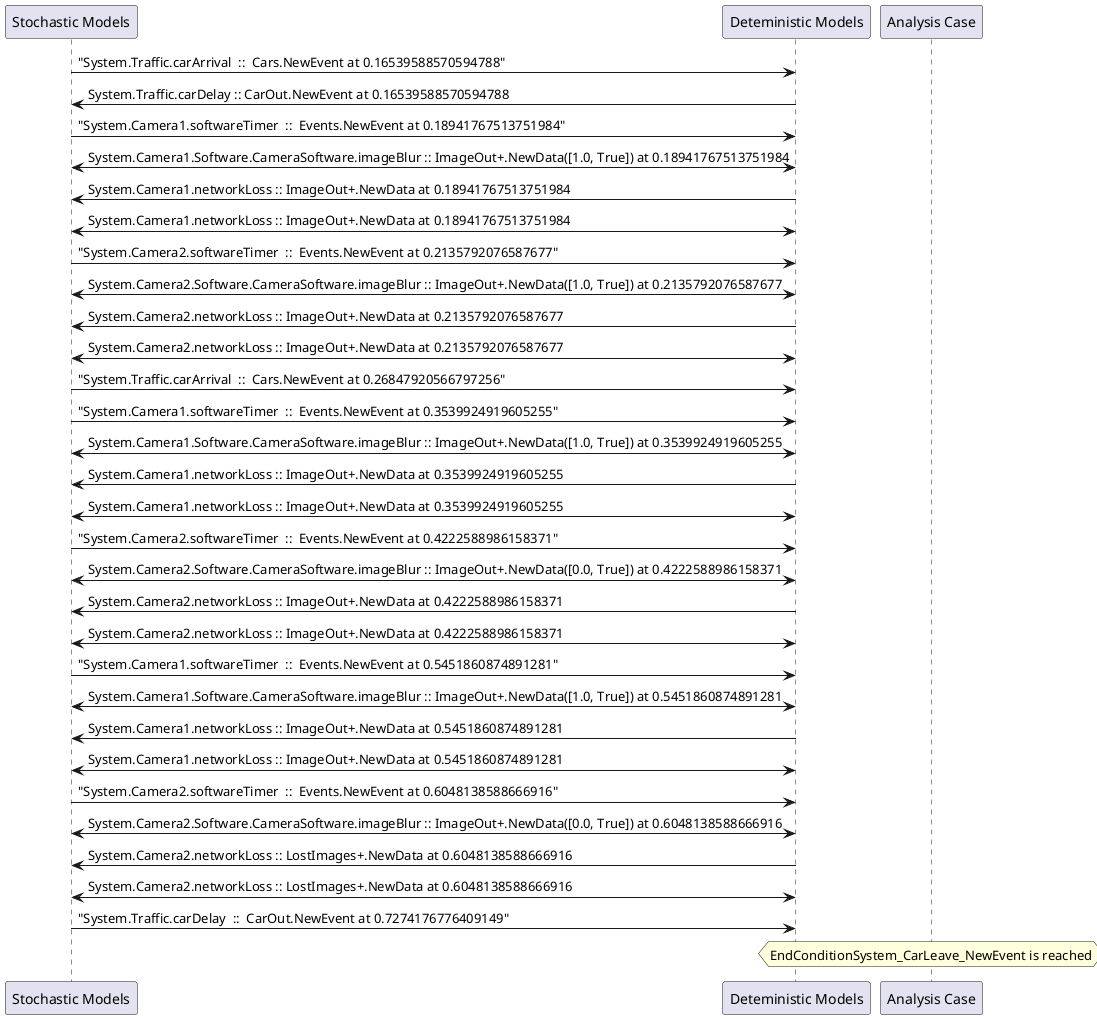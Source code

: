 
	@startuml
	participant "Stochastic Models" as stochmodel
	participant "Deteministic Models" as detmodel
	participant "Analysis Case" as analysis
	{31465_stop} stochmodel -> detmodel : "System.Traffic.carArrival  ::  Cars.NewEvent at 0.16539588570594788"
{31475_start} detmodel -> stochmodel : System.Traffic.carDelay :: CarOut.NewEvent at 0.16539588570594788
{31434_stop} stochmodel -> detmodel : "System.Camera1.softwareTimer  ::  Events.NewEvent at 0.18941767513751984"
detmodel <-> stochmodel : System.Camera1.Software.CameraSoftware.imageBlur :: ImageOut+.NewData([1.0, True]) at 0.18941767513751984
detmodel -> stochmodel : System.Camera1.networkLoss :: ImageOut+.NewData at 0.18941767513751984
detmodel <-> stochmodel : System.Camera1.networkLoss :: ImageOut+.NewData at 0.18941767513751984
{31449_stop} stochmodel -> detmodel : "System.Camera2.softwareTimer  ::  Events.NewEvent at 0.2135792076587677"
detmodel <-> stochmodel : System.Camera2.Software.CameraSoftware.imageBlur :: ImageOut+.NewData([1.0, True]) at 0.2135792076587677
detmodel -> stochmodel : System.Camera2.networkLoss :: ImageOut+.NewData at 0.2135792076587677
detmodel <-> stochmodel : System.Camera2.networkLoss :: ImageOut+.NewData at 0.2135792076587677
{31466_stop} stochmodel -> detmodel : "System.Traffic.carArrival  ::  Cars.NewEvent at 0.26847920566797256"
{31435_stop} stochmodel -> detmodel : "System.Camera1.softwareTimer  ::  Events.NewEvent at 0.3539924919605255"
detmodel <-> stochmodel : System.Camera1.Software.CameraSoftware.imageBlur :: ImageOut+.NewData([1.0, True]) at 0.3539924919605255
detmodel -> stochmodel : System.Camera1.networkLoss :: ImageOut+.NewData at 0.3539924919605255
detmodel <-> stochmodel : System.Camera1.networkLoss :: ImageOut+.NewData at 0.3539924919605255
{31450_stop} stochmodel -> detmodel : "System.Camera2.softwareTimer  ::  Events.NewEvent at 0.4222588986158371"
detmodel <-> stochmodel : System.Camera2.Software.CameraSoftware.imageBlur :: ImageOut+.NewData([0.0, True]) at 0.4222588986158371
detmodel -> stochmodel : System.Camera2.networkLoss :: ImageOut+.NewData at 0.4222588986158371
detmodel <-> stochmodel : System.Camera2.networkLoss :: ImageOut+.NewData at 0.4222588986158371
{31436_stop} stochmodel -> detmodel : "System.Camera1.softwareTimer  ::  Events.NewEvent at 0.5451860874891281"
detmodel <-> stochmodel : System.Camera1.Software.CameraSoftware.imageBlur :: ImageOut+.NewData([1.0, True]) at 0.5451860874891281
detmodel -> stochmodel : System.Camera1.networkLoss :: ImageOut+.NewData at 0.5451860874891281
detmodel <-> stochmodel : System.Camera1.networkLoss :: ImageOut+.NewData at 0.5451860874891281
{31451_stop} stochmodel -> detmodel : "System.Camera2.softwareTimer  ::  Events.NewEvent at 0.6048138588666916"
detmodel <-> stochmodel : System.Camera2.Software.CameraSoftware.imageBlur :: ImageOut+.NewData([0.0, True]) at 0.6048138588666916
detmodel -> stochmodel : System.Camera2.networkLoss :: LostImages+.NewData at 0.6048138588666916
detmodel <-> stochmodel : System.Camera2.networkLoss :: LostImages+.NewData at 0.6048138588666916
{31475_stop} stochmodel -> detmodel : "System.Traffic.carDelay  ::  CarOut.NewEvent at 0.7274176776409149"
{31475_start} <-> {31475_stop} : delay
hnote over analysis 
EndConditionSystem_CarLeave_NewEvent is reached
endnote
@enduml